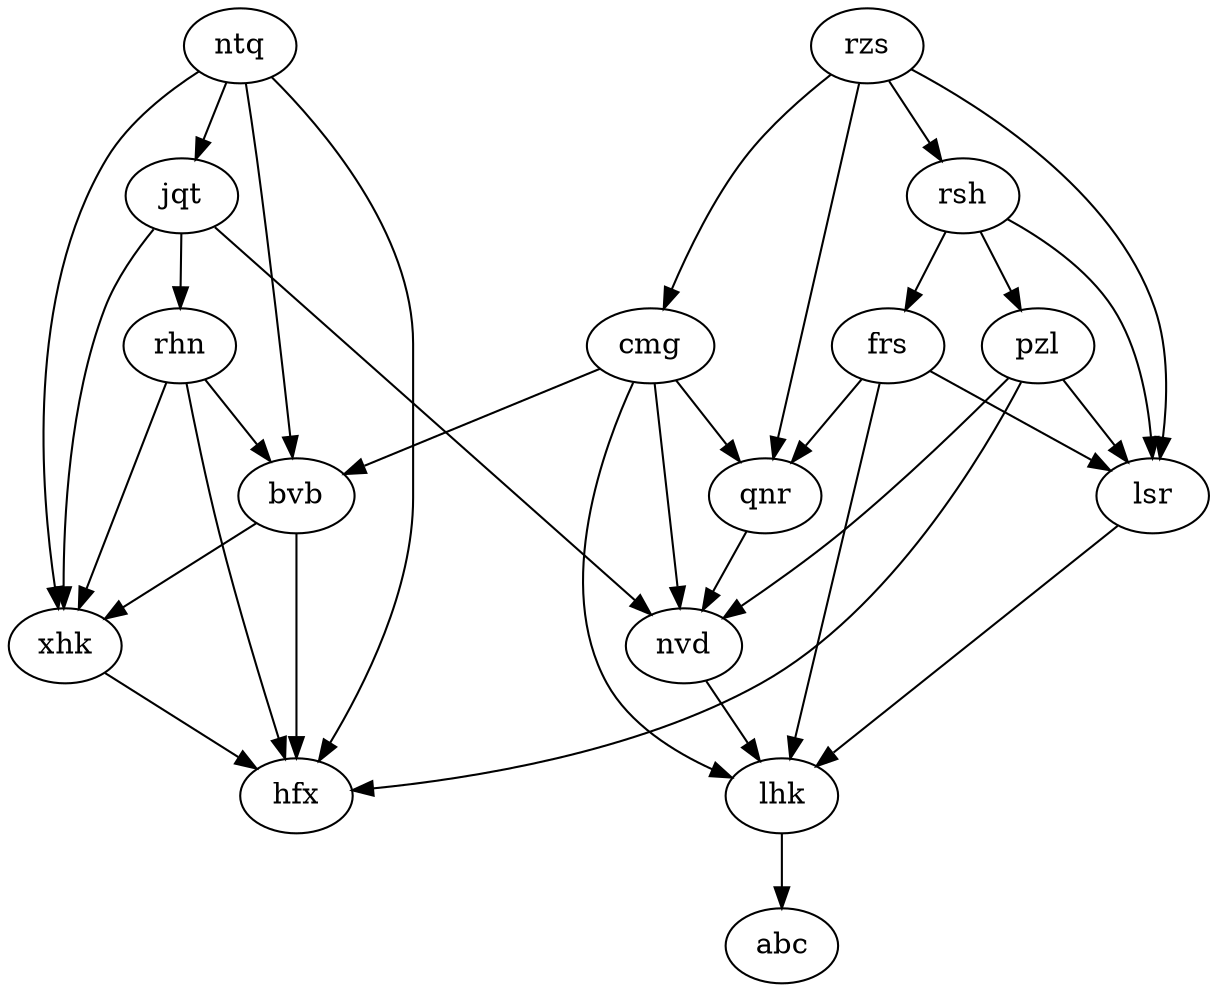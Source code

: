 Digraph G {
jqt -> {rhn xhk nvd}
rsh -> {frs pzl lsr}
xhk -> {hfx}
cmg -> {qnr nvd lhk bvb}
rhn -> {xhk bvb hfx}
bvb -> {xhk hfx}
pzl -> {lsr hfx nvd}
qnr -> {nvd}
ntq -> {jqt hfx bvb xhk}
nvd -> {lhk}
lsr -> {lhk}
rzs -> {qnr cmg lsr rsh}
frs -> {qnr lhk lsr}
lhk -> {abc}
}

